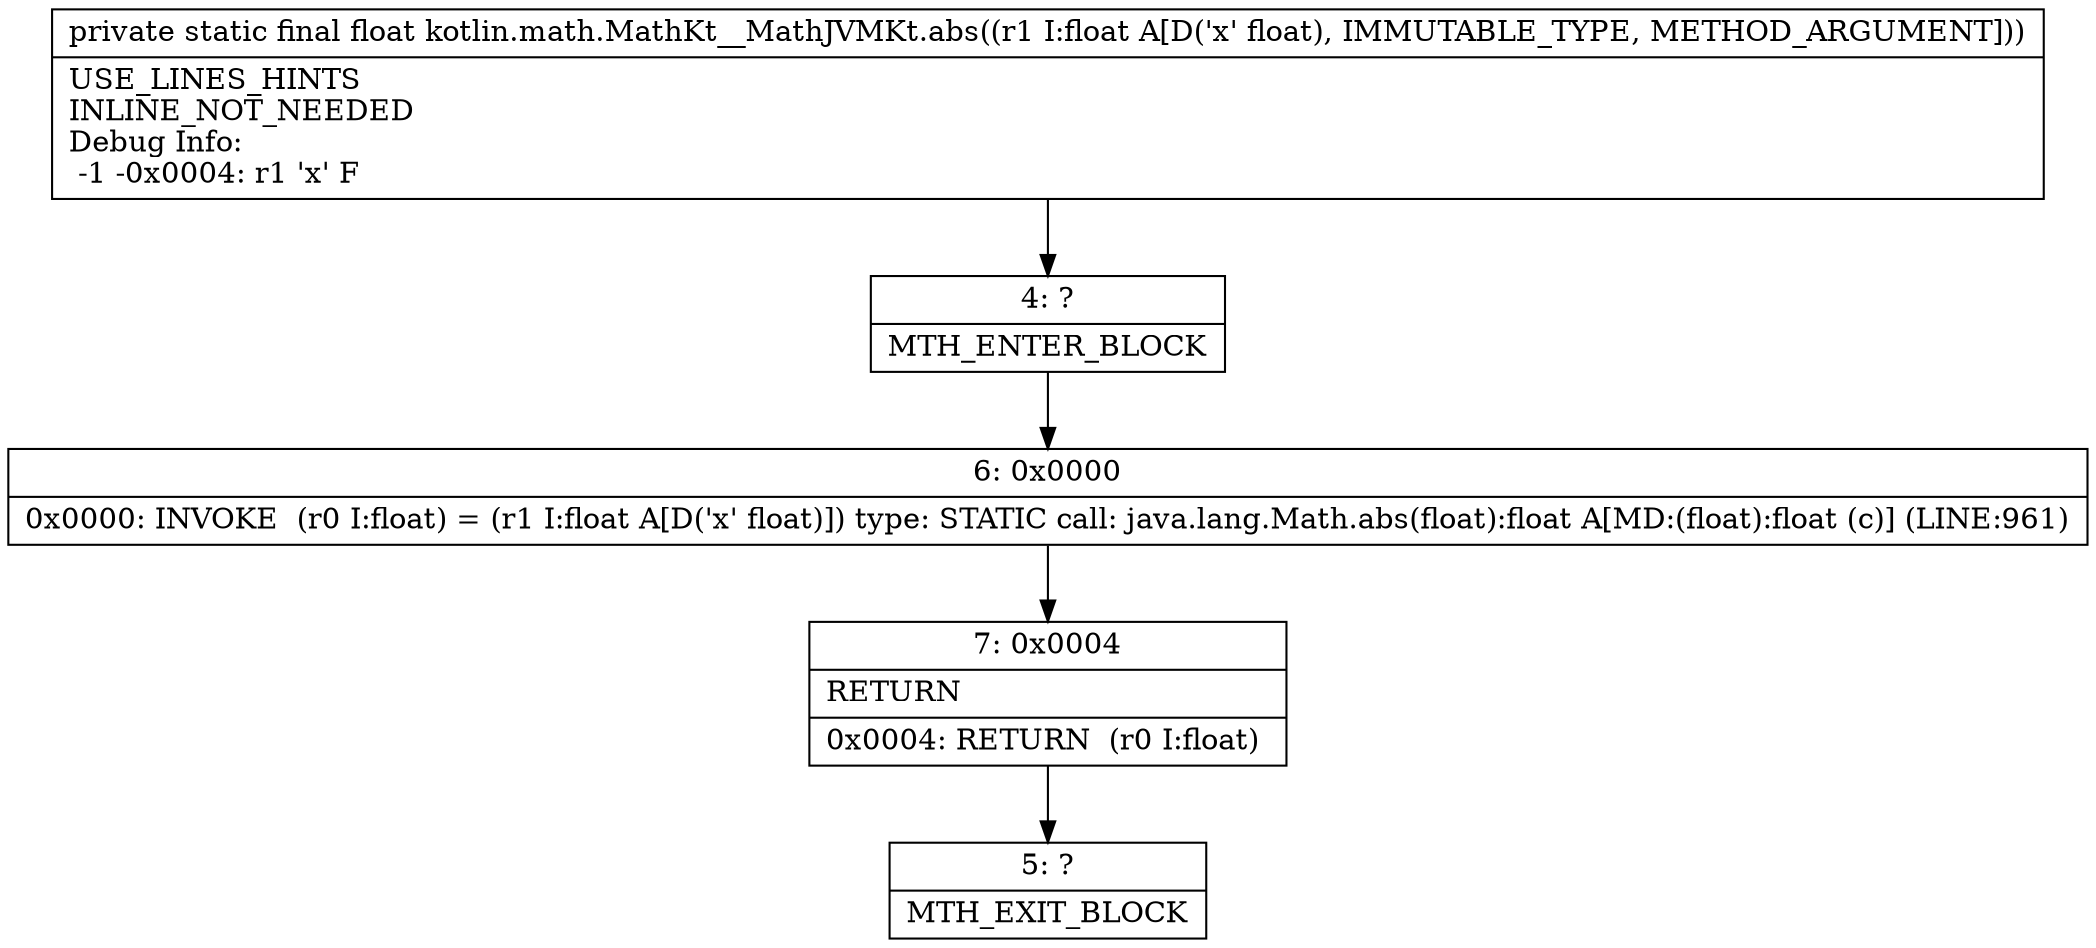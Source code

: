 digraph "CFG forkotlin.math.MathKt__MathJVMKt.abs(F)F" {
Node_4 [shape=record,label="{4\:\ ?|MTH_ENTER_BLOCK\l}"];
Node_6 [shape=record,label="{6\:\ 0x0000|0x0000: INVOKE  (r0 I:float) = (r1 I:float A[D('x' float)]) type: STATIC call: java.lang.Math.abs(float):float A[MD:(float):float (c)] (LINE:961)\l}"];
Node_7 [shape=record,label="{7\:\ 0x0004|RETURN\l|0x0004: RETURN  (r0 I:float) \l}"];
Node_5 [shape=record,label="{5\:\ ?|MTH_EXIT_BLOCK\l}"];
MethodNode[shape=record,label="{private static final float kotlin.math.MathKt__MathJVMKt.abs((r1 I:float A[D('x' float), IMMUTABLE_TYPE, METHOD_ARGUMENT]))  | USE_LINES_HINTS\lINLINE_NOT_NEEDED\lDebug Info:\l  \-1 \-0x0004: r1 'x' F\l}"];
MethodNode -> Node_4;Node_4 -> Node_6;
Node_6 -> Node_7;
Node_7 -> Node_5;
}

